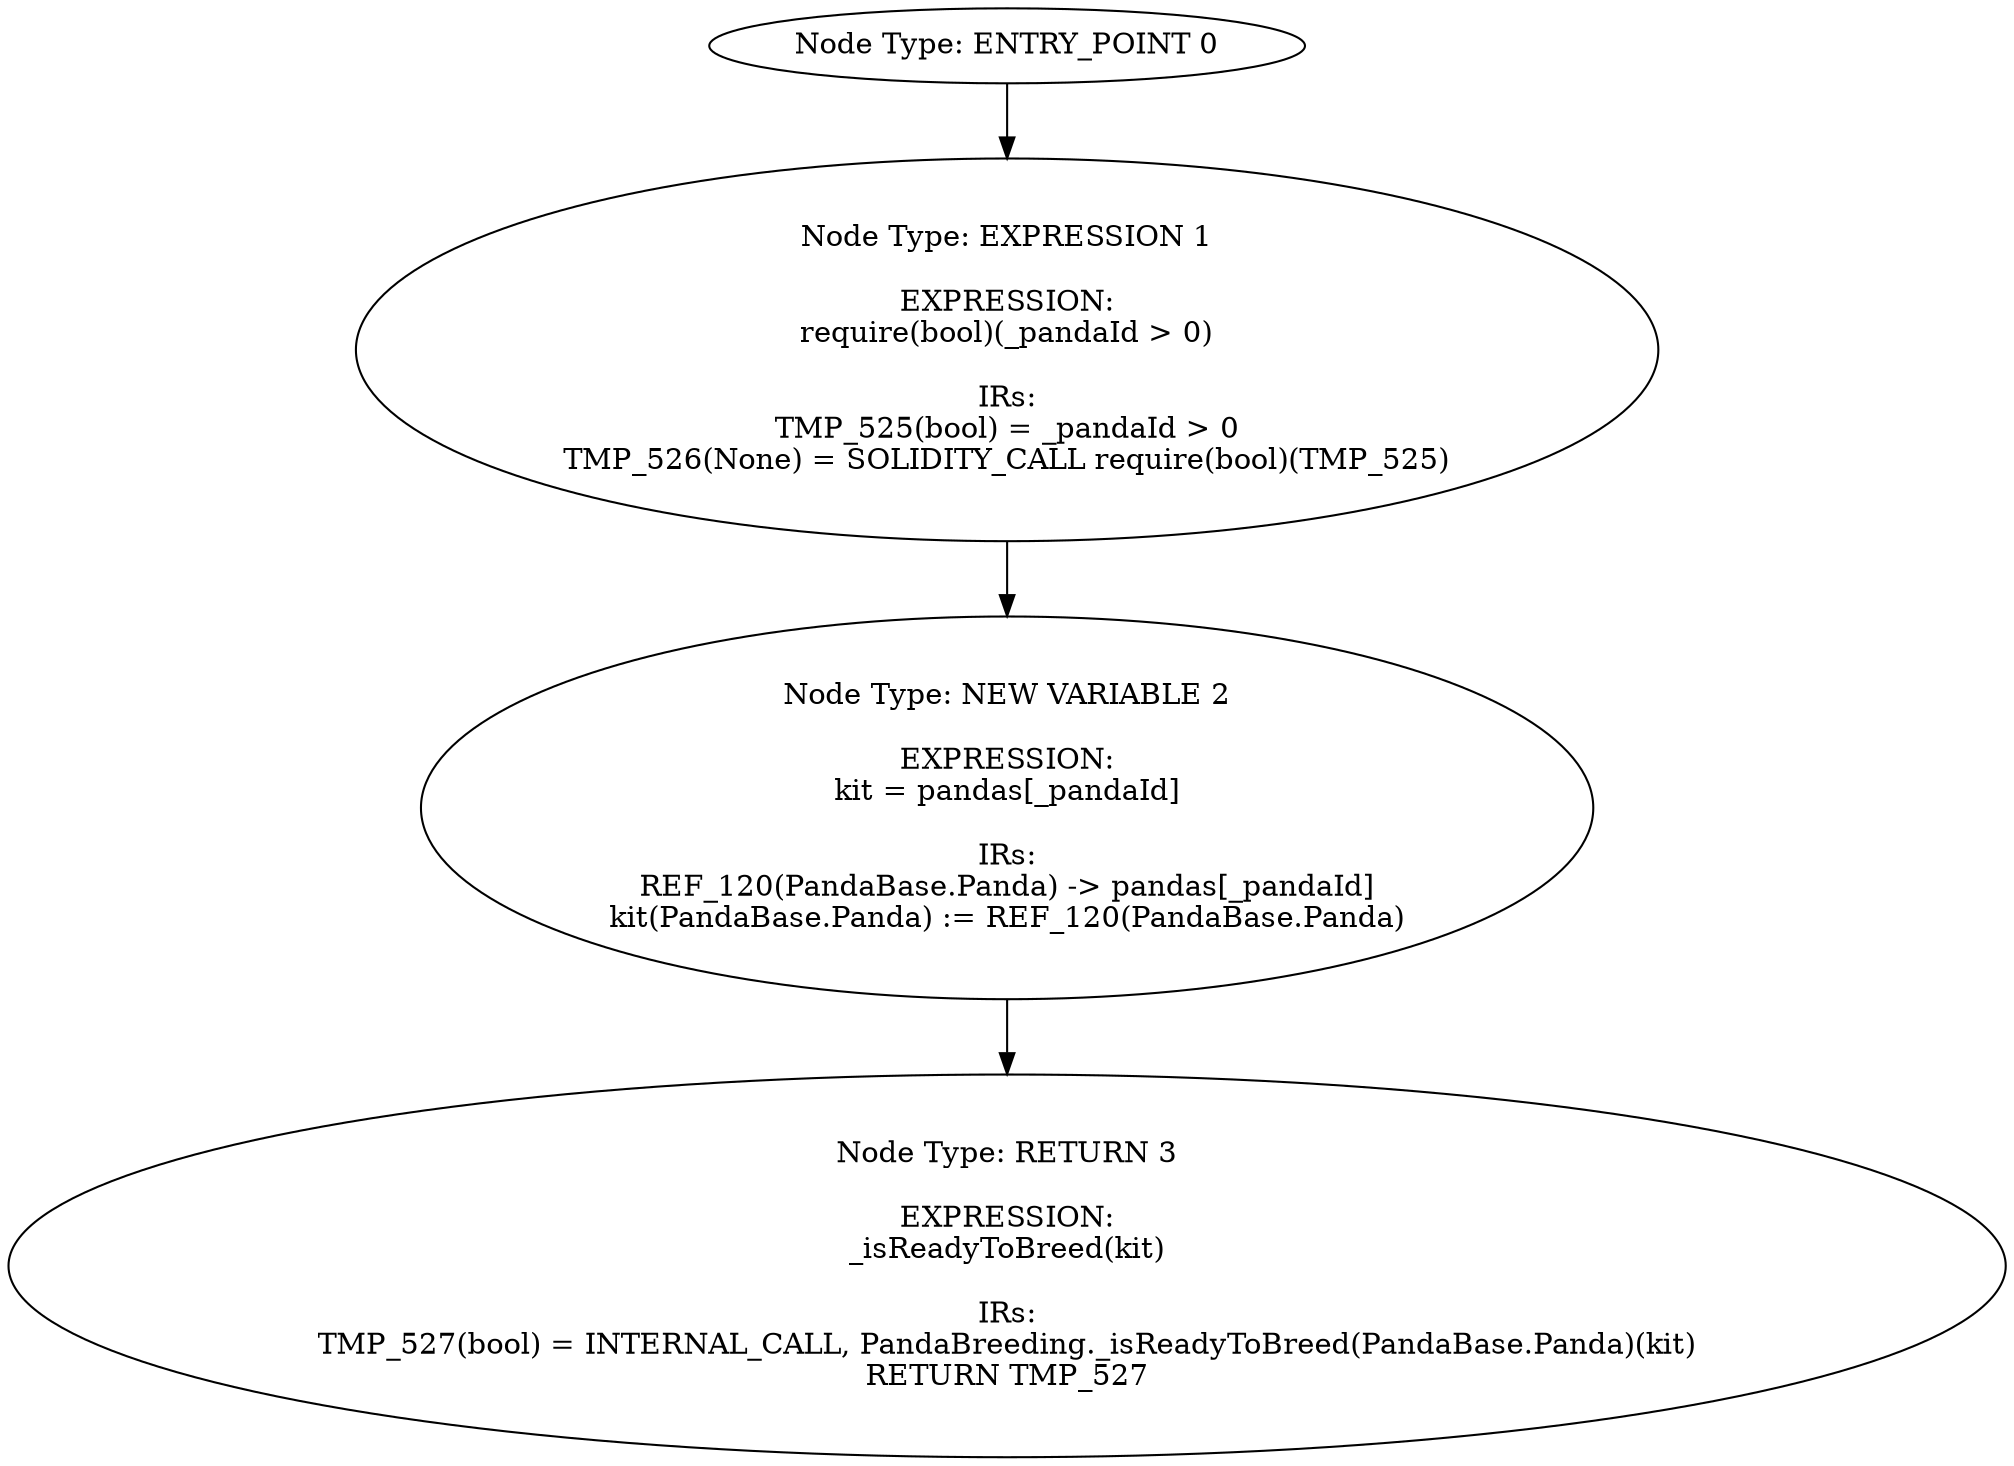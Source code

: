 digraph{
0[label="Node Type: ENTRY_POINT 0
"];
0->1;
1[label="Node Type: EXPRESSION 1

EXPRESSION:
require(bool)(_pandaId > 0)

IRs:
TMP_525(bool) = _pandaId > 0
TMP_526(None) = SOLIDITY_CALL require(bool)(TMP_525)"];
1->2;
2[label="Node Type: NEW VARIABLE 2

EXPRESSION:
kit = pandas[_pandaId]

IRs:
REF_120(PandaBase.Panda) -> pandas[_pandaId]
kit(PandaBase.Panda) := REF_120(PandaBase.Panda)"];
2->3;
3[label="Node Type: RETURN 3

EXPRESSION:
_isReadyToBreed(kit)

IRs:
TMP_527(bool) = INTERNAL_CALL, PandaBreeding._isReadyToBreed(PandaBase.Panda)(kit)
RETURN TMP_527"];
}
